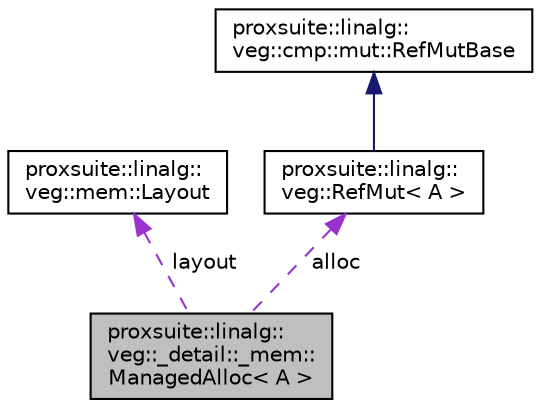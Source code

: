 digraph "proxsuite::linalg::veg::_detail::_mem::ManagedAlloc&lt; A &gt;"
{
 // LATEX_PDF_SIZE
  bgcolor="transparent";
  edge [fontname="Helvetica",fontsize="10",labelfontname="Helvetica",labelfontsize="10"];
  node [fontname="Helvetica",fontsize="10",shape=record];
  Node1 [label="proxsuite::linalg::\lveg::_detail::_mem::\lManagedAlloc\< A \>",height=0.2,width=0.4,color="black", fillcolor="grey75", style="filled", fontcolor="black",tooltip=" "];
  Node2 -> Node1 [dir="back",color="darkorchid3",fontsize="10",style="dashed",label=" layout" ,fontname="Helvetica"];
  Node2 [label="proxsuite::linalg::\lveg::mem::Layout",height=0.2,width=0.4,color="black",URL="$structproxsuite_1_1linalg_1_1veg_1_1mem_1_1_layout.html",tooltip=" "];
  Node3 -> Node1 [dir="back",color="darkorchid3",fontsize="10",style="dashed",label=" alloc" ,fontname="Helvetica"];
  Node3 [label="proxsuite::linalg::\lveg::RefMut\< A \>",height=0.2,width=0.4,color="black",URL="$structproxsuite_1_1linalg_1_1veg_1_1_ref_mut.html",tooltip=" "];
  Node4 -> Node3 [dir="back",color="midnightblue",fontsize="10",style="solid",fontname="Helvetica"];
  Node4 [label="proxsuite::linalg::\lveg::cmp::mut::RefMutBase",height=0.2,width=0.4,color="black",URL="$structproxsuite_1_1linalg_1_1veg_1_1cmp_1_1mut_1_1_ref_mut_base.html",tooltip=" "];
}
